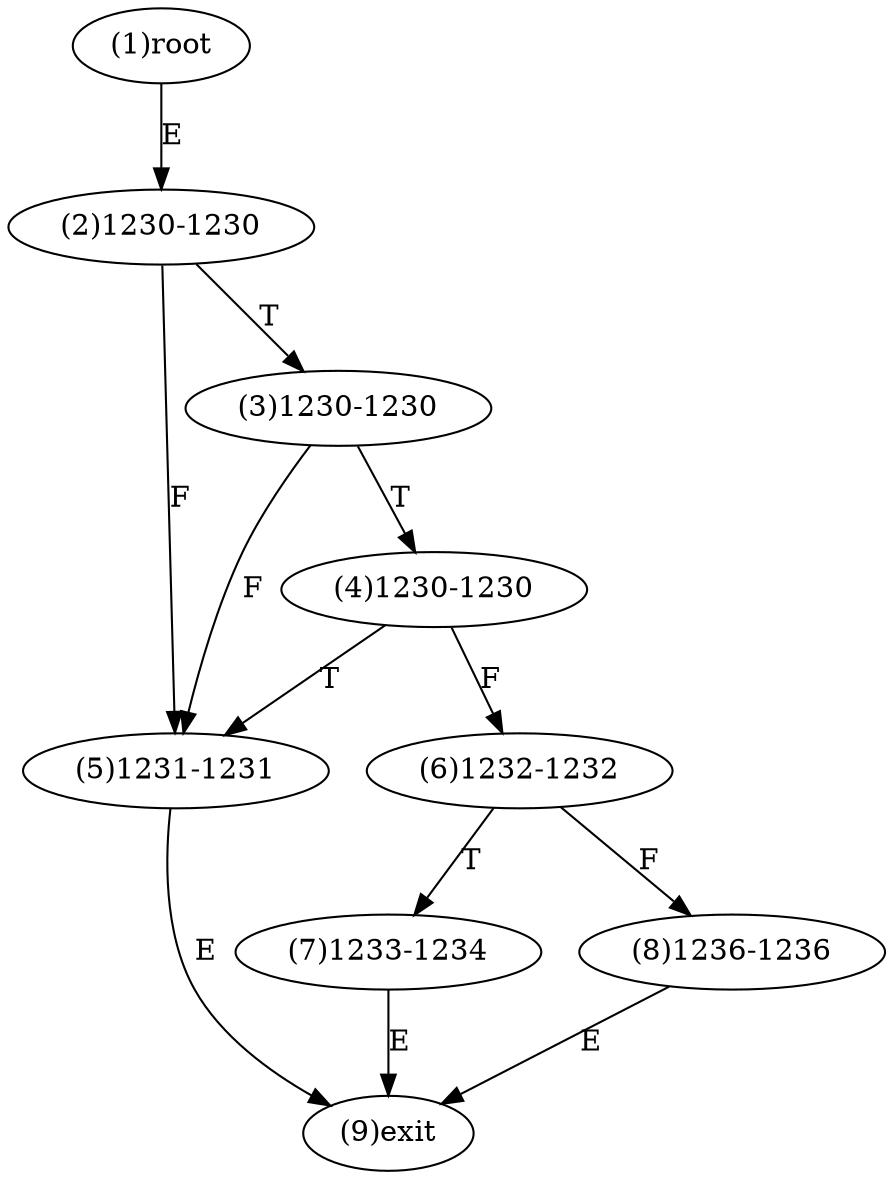 digraph "" { 
1[ label="(1)root"];
2[ label="(2)1230-1230"];
3[ label="(3)1230-1230"];
4[ label="(4)1230-1230"];
5[ label="(5)1231-1231"];
6[ label="(6)1232-1232"];
7[ label="(7)1233-1234"];
8[ label="(8)1236-1236"];
9[ label="(9)exit"];
1->2[ label="E"];
2->5[ label="F"];
2->3[ label="T"];
3->5[ label="F"];
3->4[ label="T"];
4->6[ label="F"];
4->5[ label="T"];
5->9[ label="E"];
6->8[ label="F"];
6->7[ label="T"];
7->9[ label="E"];
8->9[ label="E"];
}